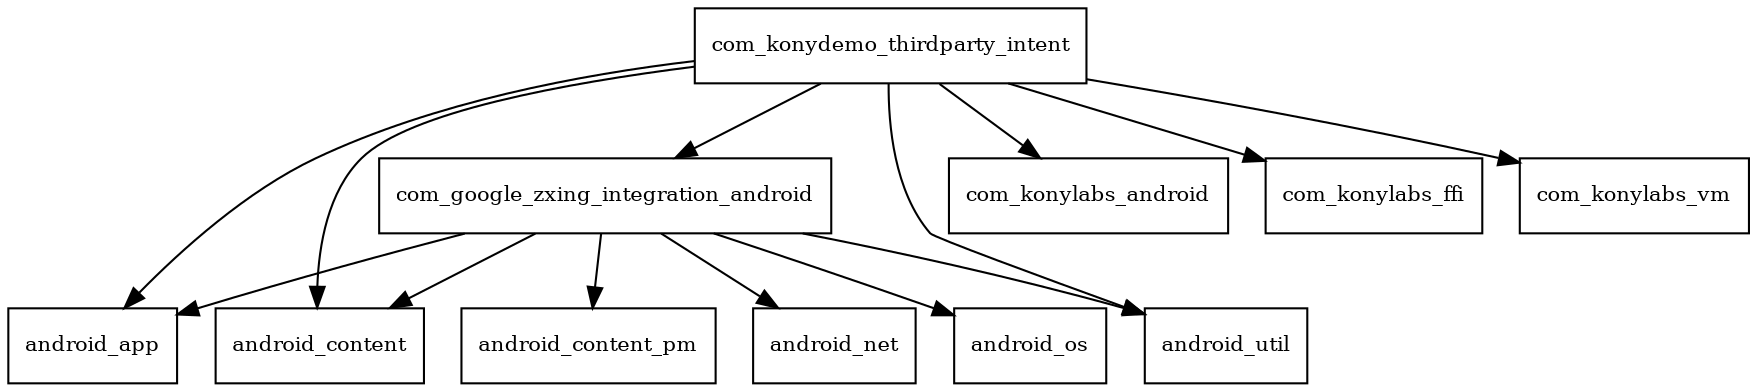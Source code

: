 digraph BarcodeScannerFFI_package_dependencies {
  node [shape = box, fontsize=10.0];
  com_google_zxing_integration_android -> android_app;
  com_google_zxing_integration_android -> android_content;
  com_google_zxing_integration_android -> android_content_pm;
  com_google_zxing_integration_android -> android_net;
  com_google_zxing_integration_android -> android_os;
  com_google_zxing_integration_android -> android_util;
  com_konydemo_thirdparty_intent -> android_app;
  com_konydemo_thirdparty_intent -> android_content;
  com_konydemo_thirdparty_intent -> android_util;
  com_konydemo_thirdparty_intent -> com_google_zxing_integration_android;
  com_konydemo_thirdparty_intent -> com_konylabs_android;
  com_konydemo_thirdparty_intent -> com_konylabs_ffi;
  com_konydemo_thirdparty_intent -> com_konylabs_vm;
}
